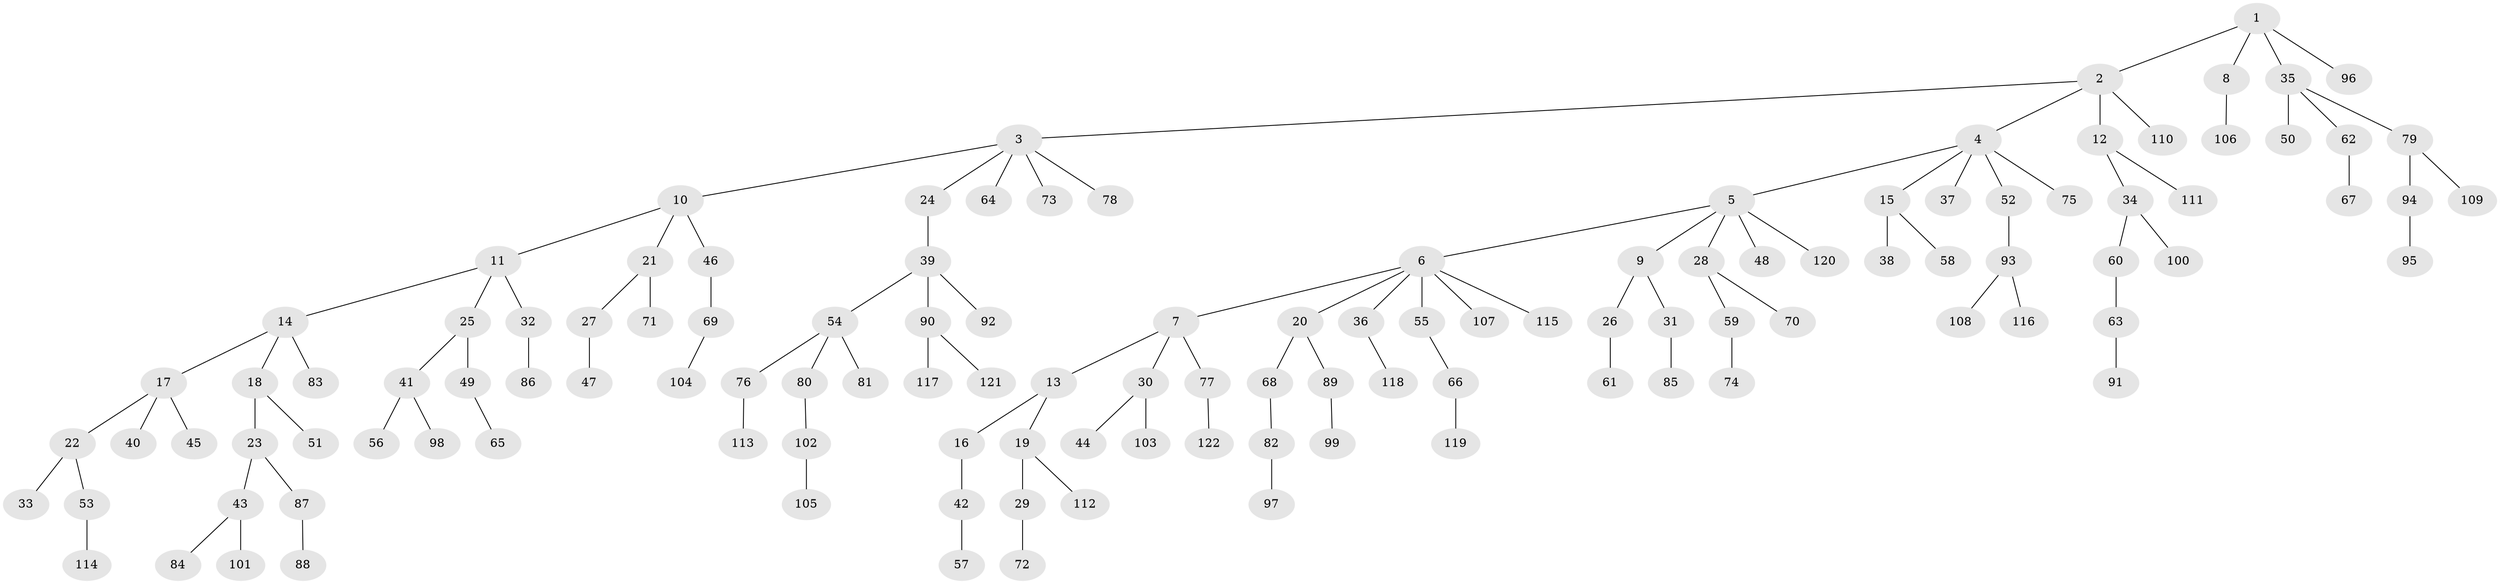 // coarse degree distribution, {2: 0.32432432432432434, 4: 0.08108108108108109, 3: 0.1891891891891892, 1: 0.40540540540540543}
// Generated by graph-tools (version 1.1) at 2025/51/03/04/25 22:51:26]
// undirected, 122 vertices, 121 edges
graph export_dot {
  node [color=gray90,style=filled];
  1;
  2;
  3;
  4;
  5;
  6;
  7;
  8;
  9;
  10;
  11;
  12;
  13;
  14;
  15;
  16;
  17;
  18;
  19;
  20;
  21;
  22;
  23;
  24;
  25;
  26;
  27;
  28;
  29;
  30;
  31;
  32;
  33;
  34;
  35;
  36;
  37;
  38;
  39;
  40;
  41;
  42;
  43;
  44;
  45;
  46;
  47;
  48;
  49;
  50;
  51;
  52;
  53;
  54;
  55;
  56;
  57;
  58;
  59;
  60;
  61;
  62;
  63;
  64;
  65;
  66;
  67;
  68;
  69;
  70;
  71;
  72;
  73;
  74;
  75;
  76;
  77;
  78;
  79;
  80;
  81;
  82;
  83;
  84;
  85;
  86;
  87;
  88;
  89;
  90;
  91;
  92;
  93;
  94;
  95;
  96;
  97;
  98;
  99;
  100;
  101;
  102;
  103;
  104;
  105;
  106;
  107;
  108;
  109;
  110;
  111;
  112;
  113;
  114;
  115;
  116;
  117;
  118;
  119;
  120;
  121;
  122;
  1 -- 2;
  1 -- 8;
  1 -- 35;
  1 -- 96;
  2 -- 3;
  2 -- 4;
  2 -- 12;
  2 -- 110;
  3 -- 10;
  3 -- 24;
  3 -- 64;
  3 -- 73;
  3 -- 78;
  4 -- 5;
  4 -- 15;
  4 -- 37;
  4 -- 52;
  4 -- 75;
  5 -- 6;
  5 -- 9;
  5 -- 28;
  5 -- 48;
  5 -- 120;
  6 -- 7;
  6 -- 20;
  6 -- 36;
  6 -- 55;
  6 -- 107;
  6 -- 115;
  7 -- 13;
  7 -- 30;
  7 -- 77;
  8 -- 106;
  9 -- 26;
  9 -- 31;
  10 -- 11;
  10 -- 21;
  10 -- 46;
  11 -- 14;
  11 -- 25;
  11 -- 32;
  12 -- 34;
  12 -- 111;
  13 -- 16;
  13 -- 19;
  14 -- 17;
  14 -- 18;
  14 -- 83;
  15 -- 38;
  15 -- 58;
  16 -- 42;
  17 -- 22;
  17 -- 40;
  17 -- 45;
  18 -- 23;
  18 -- 51;
  19 -- 29;
  19 -- 112;
  20 -- 68;
  20 -- 89;
  21 -- 27;
  21 -- 71;
  22 -- 33;
  22 -- 53;
  23 -- 43;
  23 -- 87;
  24 -- 39;
  25 -- 41;
  25 -- 49;
  26 -- 61;
  27 -- 47;
  28 -- 59;
  28 -- 70;
  29 -- 72;
  30 -- 44;
  30 -- 103;
  31 -- 85;
  32 -- 86;
  34 -- 60;
  34 -- 100;
  35 -- 50;
  35 -- 62;
  35 -- 79;
  36 -- 118;
  39 -- 54;
  39 -- 90;
  39 -- 92;
  41 -- 56;
  41 -- 98;
  42 -- 57;
  43 -- 84;
  43 -- 101;
  46 -- 69;
  49 -- 65;
  52 -- 93;
  53 -- 114;
  54 -- 76;
  54 -- 80;
  54 -- 81;
  55 -- 66;
  59 -- 74;
  60 -- 63;
  62 -- 67;
  63 -- 91;
  66 -- 119;
  68 -- 82;
  69 -- 104;
  76 -- 113;
  77 -- 122;
  79 -- 94;
  79 -- 109;
  80 -- 102;
  82 -- 97;
  87 -- 88;
  89 -- 99;
  90 -- 117;
  90 -- 121;
  93 -- 108;
  93 -- 116;
  94 -- 95;
  102 -- 105;
}
